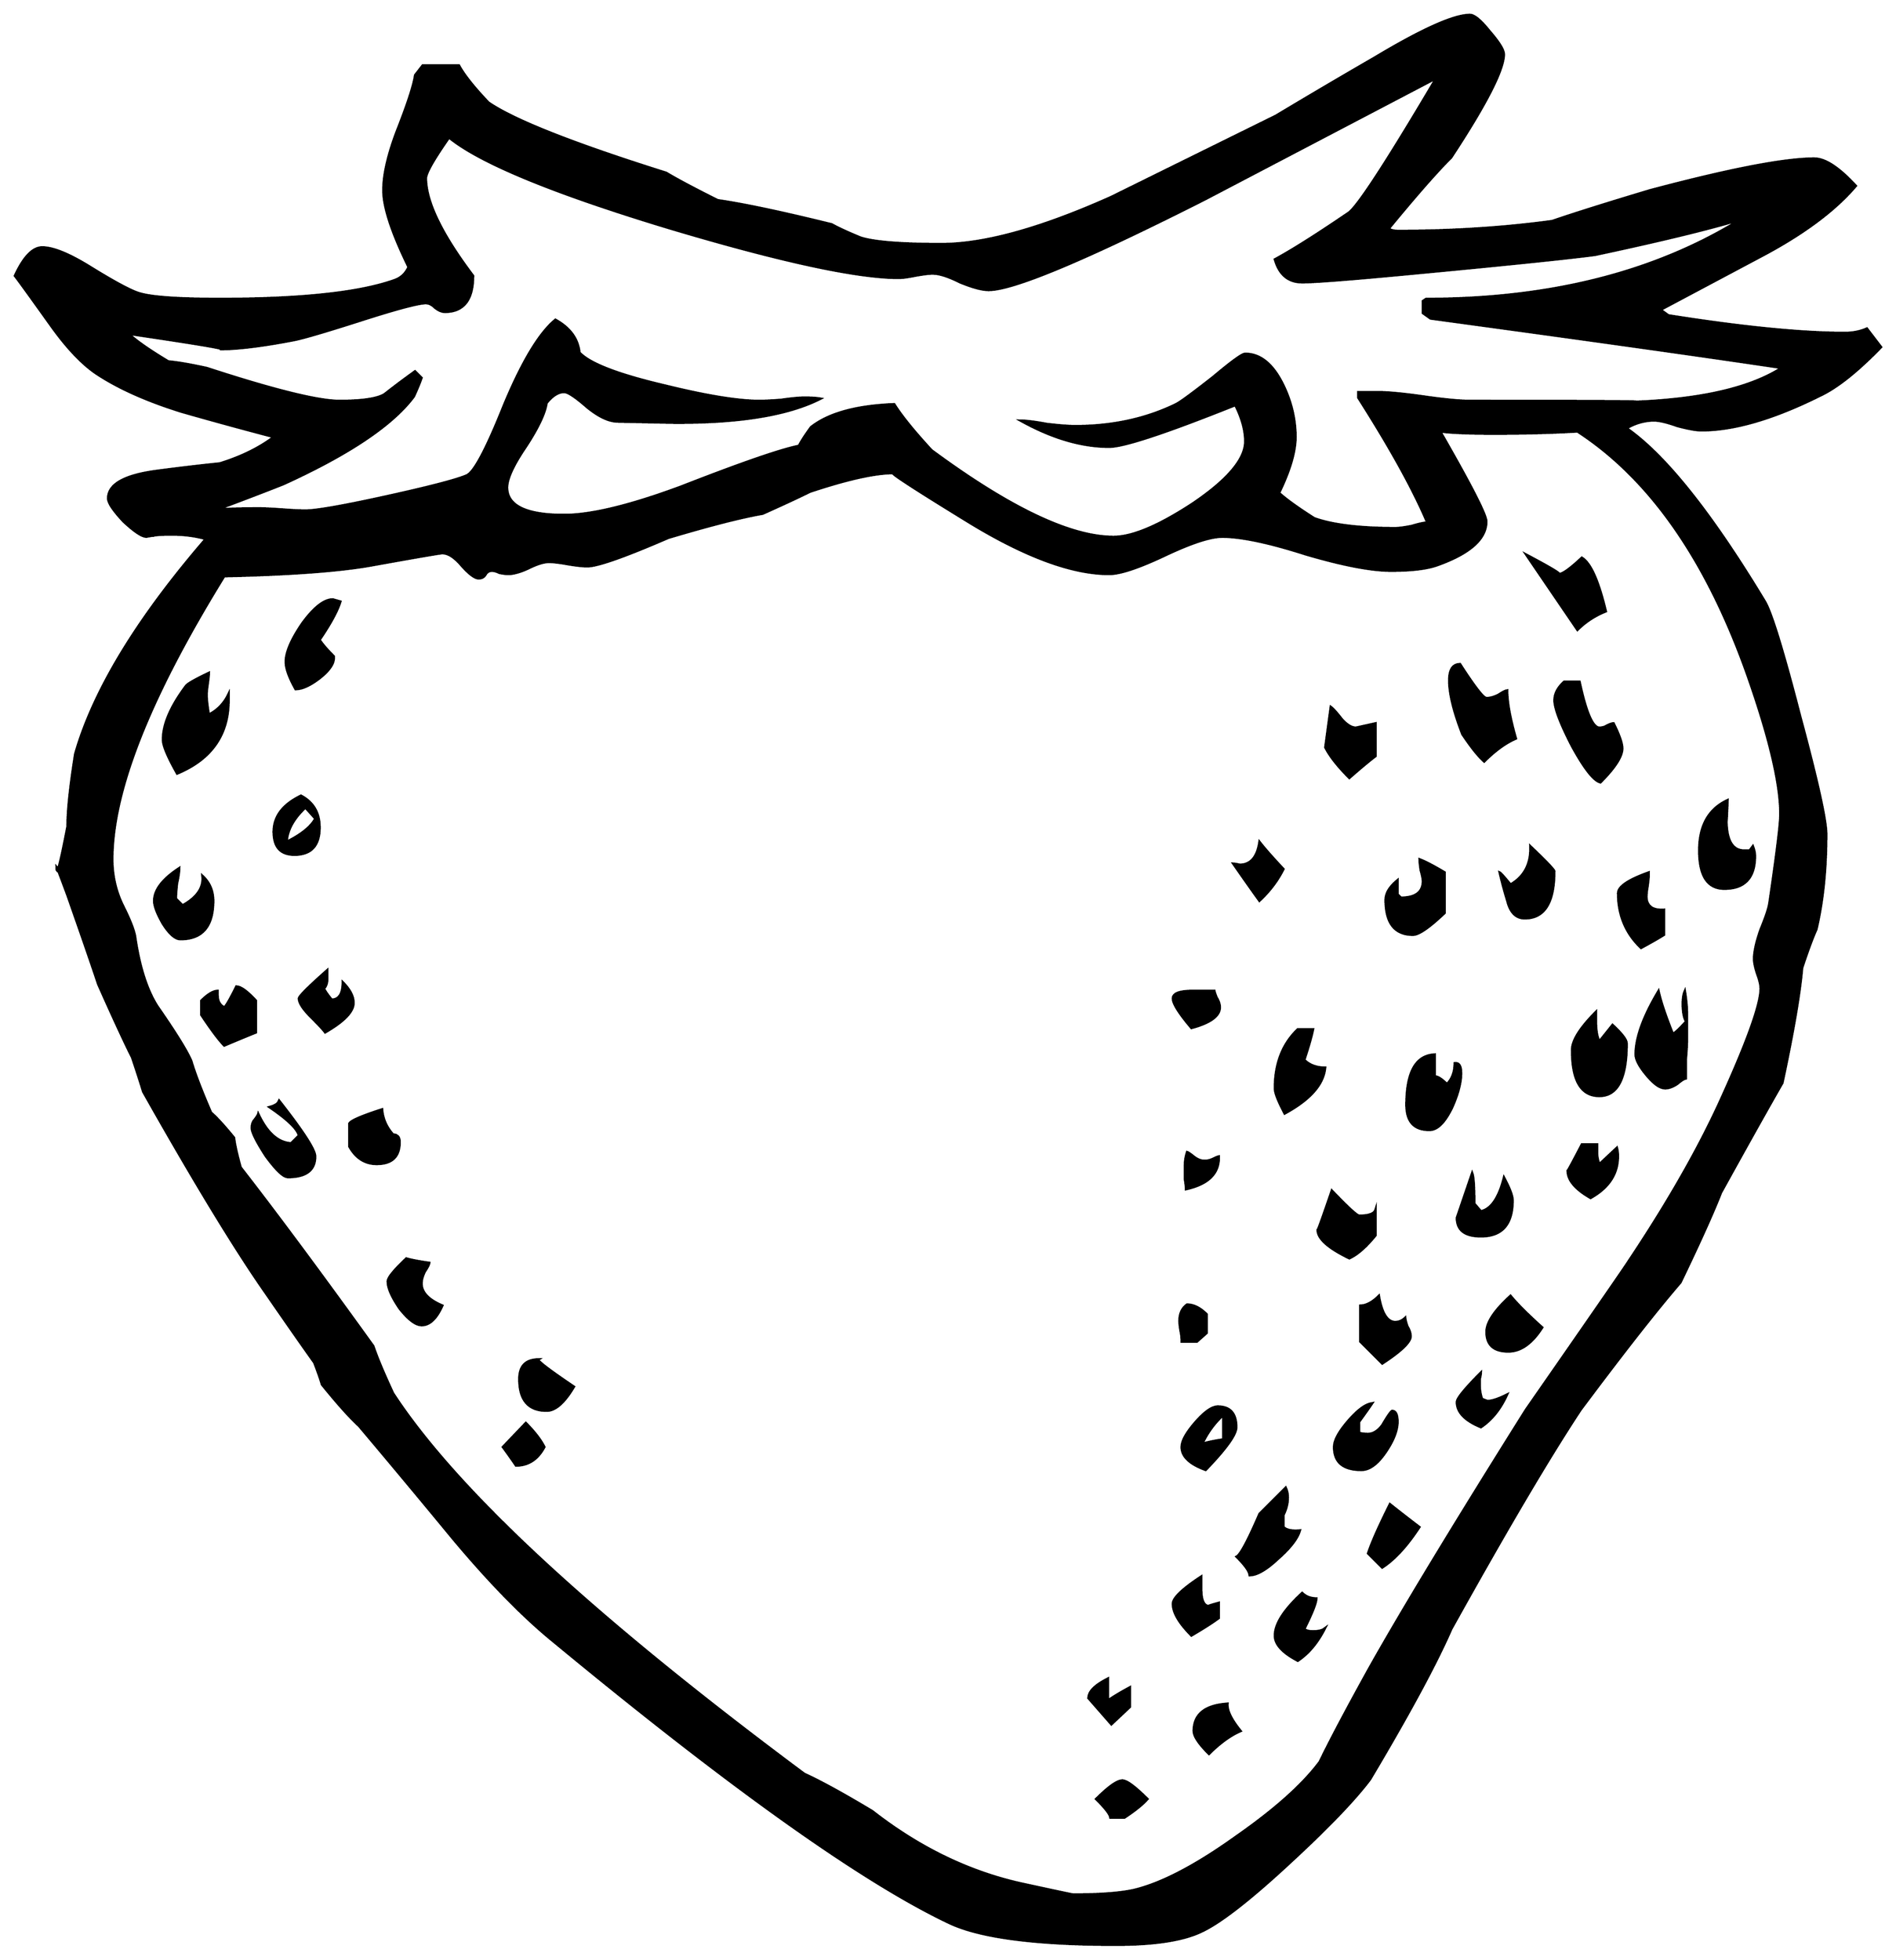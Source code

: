 


\begin{tikzpicture}[y=0.80pt, x=0.80pt, yscale=-1.0, xscale=1.0, inner sep=0pt, outer sep=0pt]
\begin{scope}[shift={(100.0,1725.0)},nonzero rule]
  \path[draw=.,fill=.,line width=1.600pt] (1784.0,-1178.0) ..
    controls (1762.667,-1156.0) and (1744.333,-1141.333) ..
    (1729.0,-1134.0) .. controls (1686.333,-1112.667) and
    (1650.0,-1102.0) .. (1620.0,-1102.0) .. controls
    (1615.333,-1102.0) and (1608.0,-1103.333) .. (1598.0,-1106.0) ..
    controls (1588.667,-1109.333) and (1581.667,-1111.0) ..
    (1577.0,-1111.0) .. controls (1568.333,-1111.0) and
    (1560.0,-1108.667) .. (1552.0,-1104.0) .. controls
    (1587.333,-1079.333) and (1629.333,-1026.667) .. (1678.0,-946.0) ..
    controls (1684.0,-936.0) and (1694.667,-901.333) ..
    (1710.0,-842.0) .. controls (1726.0,-782.667) and
    (1734.0,-746.667) .. (1734.0,-734.0) .. controls
    (1734.0,-701.333) and (1731.0,-672.333) .. (1725.0,-647.0) ..
    controls (1721.667,-639.667) and (1717.333,-628.0) ..
    (1712.0,-612.0) .. controls (1710.0,-588.667) and
    (1704.0,-553.667) .. (1694.0,-507.0) .. controls
    (1681.333,-485.0) and (1662.667,-451.667) .. (1638.0,-407.0) ..
    controls (1630.667,-388.333) and (1618.333,-361.0) ..
    (1601.0,-325.0) .. controls (1579.667,-300.333) and
    (1549.333,-261.667) .. (1510.0,-209.0) .. controls
    (1481.333,-165.667) and (1442.0,-99.0) .. (1392.0,-9.0) ..
    controls (1378.0,23.0) and (1353.333,68.667) .. (1318.0,128.0)
    .. controls (1304.0,146.667) and (1279.667,172.0) ..
    (1245.0,204.0) .. controls (1208.333,238.0) and (1181.333,259.0)
    .. (1164.0,267.0) .. controls (1147.333,275.0) and
    (1121.333,279.0) .. (1086.0,279.0) .. controls (1012.667,279.0)
    and (962.0,272.333) .. (934.0,259.0) .. controls (855.333,221.667)
    and (735.333,136.333) .. (574.0,3.0) .. controls (546.0,-19.667)
    and (515.0,-51.333) .. (481.0,-92.0) .. controls
    (453.0,-126.0) and (424.667,-160.0) .. (396.0,-194.0) ..
    controls (387.333,-202.0) and (376.0,-214.667) .. (362.0,-232.0)
    .. controls (360.667,-236.667) and (358.333,-243.333) ..
    (355.0,-252.0) .. controls (345.0,-266.0) and (330.333,-287.0)
    .. (311.0,-315.0) .. controls (283.0,-355.0) and
    (245.667,-416.333) .. (199.0,-499.0) .. controls (197.0,-505.667)
    and (193.667,-516.0) .. (189.0,-530.0) .. controls
    (181.667,-544.667) and (171.333,-567.0) .. (158.0,-597.0) ..
    controls (152.0,-615.0) and (142.667,-642.0) .. (130.0,-678.0)
    .. controls (123.333,-696.0) and (120.0,-704.667) ..
    (120.0,-704.0) .. controls (120.0,-694.0) and (123.333,-706.333)
    .. (130.0,-741.0) .. controls (130.0,-755.667) and
    (132.333,-777.667) .. (137.0,-807.0) .. controls (153.667,-865.0)
    and (193.333,-930.333) .. (256.0,-1003.0) .. controls
    (246.667,-1005.667) and (236.333,-1007.0) .. (225.0,-1007.0) ..
    controls (217.0,-1007.0) and (211.333,-1006.667) ..
    (208.0,-1006.0) -- (209.0,-1006.0) .. controls
    (207.667,-1006.0) and (205.333,-1005.667) .. (202.0,-1005.0) ..
    controls (198.0,-1005.0) and (191.0,-1009.667) ..
    (181.0,-1019.0) .. controls (171.667,-1029.0) and
    (167.0,-1036.0) .. (167.0,-1040.0) .. controls
    (167.0,-1052.667) and (181.333,-1061.0) .. (210.0,-1065.0) ..
    controls (230.0,-1067.667) and (249.667,-1070.0) ..
    (269.0,-1072.0) .. controls (288.333,-1078.0) and
    (304.667,-1086.0) .. (318.0,-1096.0) .. controls
    (290.0,-1103.333) and (262.0,-1111.0) .. (234.0,-1119.0) ..
    controls (202.0,-1129.0) and (176.0,-1140.667) ..
    (156.0,-1154.0) .. controls (143.333,-1162.667) and
    (130.0,-1176.667) .. (116.0,-1196.0) .. controls
    (96.0,-1224.0) and (84.667,-1239.667) .. (82.0,-1243.0) ..
    controls (90.0,-1260.333) and (98.333,-1269.0) ..
    (107.0,-1269.0) .. controls (117.0,-1269.0) and
    (131.667,-1263.0) .. (151.0,-1251.0) .. controls
    (173.667,-1237.0) and (188.667,-1229.0) .. (196.0,-1227.0) ..
    controls (207.333,-1223.667) and (231.667,-1222.0) ..
    (269.0,-1222.0) .. controls (343.0,-1222.0) and
    (396.0,-1227.667) .. (428.0,-1239.0) .. controls
    (434.0,-1241.0) and (438.333,-1245.0) .. (441.0,-1251.0) ..
    controls (425.667,-1282.333) and (418.0,-1305.667) ..
    (418.0,-1321.0) .. controls (418.0,-1335.0) and
    (422.0,-1352.667) .. (430.0,-1374.0) .. controls
    (440.0,-1399.333) and (445.667,-1416.667) .. (447.0,-1426.0) --
    (454.0,-1435.0) -- (487.0,-1435.0) .. controls
    (491.667,-1426.333) and (500.667,-1415.0) .. (514.0,-1401.0) ..
    controls (537.333,-1385.0) and (591.333,-1363.667) ..
    (676.0,-1337.0) .. controls (686.0,-1331.0) and
    (701.667,-1322.667) .. (723.0,-1312.0) .. controls
    (746.333,-1308.667) and (781.0,-1301.333) .. (827.0,-1290.0) ..
    controls (833.0,-1286.667) and (841.667,-1282.667) ..
    (853.0,-1278.0) .. controls (865.0,-1274.0) and
    (889.667,-1272.0) .. (927.0,-1272.0) .. controls
    (966.333,-1272.0) and (1018.0,-1286.333) .. (1082.0,-1315.0) ..
    controls (1132.0,-1339.667) and (1182.0,-1364.333) ..
    (1232.0,-1389.0) .. controls (1262.0,-1407.0) and
    (1292.0,-1424.667) .. (1322.0,-1442.0) .. controls
    (1365.333,-1468.0) and (1394.333,-1481.0) .. (1409.0,-1481.0) ..
    controls (1413.0,-1481.0) and (1419.0,-1476.0) ..
    (1427.0,-1466.0) .. controls (1435.667,-1456.0) and
    (1440.0,-1449.0) .. (1440.0,-1445.0) .. controls
    (1440.0,-1431.0) and (1424.0,-1399.667) .. (1392.0,-1351.0) ..
    controls (1378.667,-1337.667) and (1359.667,-1316.0) ..
    (1335.0,-1286.0) .. controls (1337.0,-1284.667) and
    (1339.667,-1284.0) .. (1343.0,-1284.0) .. controls
    (1393.0,-1284.0) and (1440.0,-1287.0) .. (1484.0,-1293.0) ..
    controls (1503.333,-1299.667) and (1533.0,-1309.0) ..
    (1573.0,-1321.0) .. controls (1645.667,-1340.333) and
    (1695.667,-1350.0) .. (1723.0,-1350.0) .. controls
    (1733.0,-1350.0) and (1745.667,-1341.667) .. (1761.0,-1325.0) ..
    controls (1742.333,-1303.0) and (1714.333,-1282.0) ..
    (1677.0,-1262.0) .. controls (1645.667,-1245.333) and
    (1614.333,-1228.667) .. (1583.0,-1212.0) -- (1590.0,-1207.0) ..
    controls (1657.333,-1196.333) and (1711.0,-1191.0) ..
    (1751.0,-1191.0) .. controls (1758.333,-1191.0) and
    (1765.0,-1192.333) .. (1771.0,-1195.0) -- (1784.0,-1178.0) --
    cycle(1693.0,-1159.0) .. controls (1621.667,-1169.667) and
    (1515.0,-1184.667) .. (1373.0,-1204.0) -- (1366.0,-1209.0) --
    (1366.0,-1220.0) -- (1369.0,-1222.0) .. controls
    (1481.667,-1222.0) and (1577.0,-1246.0) .. (1655.0,-1294.0) ..
    controls (1626.333,-1285.333) and (1582.333,-1274.667) ..
    (1523.0,-1262.0) .. controls (1497.667,-1258.667) and
    (1442.667,-1253.0) .. (1358.0,-1245.0) .. controls
    (1302.0,-1239.667) and (1268.0,-1237.0) .. (1256.0,-1237.0) ..
    controls (1243.333,-1237.0) and (1235.0,-1244.0) ..
    (1231.0,-1258.0) .. controls (1247.0,-1266.667) and
    (1269.667,-1281.0) .. (1299.0,-1301.0) .. controls
    (1308.333,-1309.0) and (1334.667,-1349.667) .. (1378.0,-1423.0) ..
    controls (1308.0,-1386.333) and (1238.0,-1349.667) ..
    (1168.0,-1313.0) .. controls (1058.667,-1257.667) and
    (992.667,-1230.0) .. (970.0,-1230.0) .. controls
    (964.0,-1230.0) and (955.333,-1232.333) .. (944.0,-1237.0) ..
    controls (933.333,-1242.333) and (925.0,-1245.0) ..
    (919.0,-1245.0) .. controls (915.667,-1245.0) and
    (910.333,-1244.333) .. (903.0,-1243.0) .. controls
    (896.333,-1241.667) and (891.333,-1241.0) .. (888.0,-1241.0) ..
    controls (850.0,-1241.0) and (780.667,-1256.0) ..
    (680.0,-1286.0) .. controls (574.0,-1318.0) and
    (506.667,-1345.667) .. (478.0,-1369.0) .. controls
    (464.0,-1349.0) and (457.0,-1336.667) .. (457.0,-1332.0) ..
    controls (457.0,-1310.667) and (471.333,-1281.0) ..
    (500.0,-1243.0) .. controls (500.0,-1221.0) and
    (491.333,-1210.0) .. (474.0,-1210.0) .. controls
    (471.333,-1210.0) and (468.333,-1211.333) .. (465.0,-1214.0) ..
    controls (462.333,-1216.667) and (459.667,-1218.0) ..
    (457.0,-1218.0) .. controls (450.333,-1218.0) and
    (431.333,-1213.0) .. (400.0,-1203.0) .. controls
    (364.667,-1191.667) and (343.0,-1185.333) .. (335.0,-1184.0) ..
    controls (307.0,-1178.667) and (285.0,-1176.0) ..
    (269.0,-1176.0) .. controls (277.0,-1176.0) and
    (249.333,-1180.667) .. (186.0,-1190.0) .. controls
    (193.333,-1183.333) and (205.333,-1175.0) .. (222.0,-1165.0) ..
    controls (230.0,-1164.333) and (241.667,-1162.333) ..
    (257.0,-1159.0) .. controls (318.333,-1139.0) and
    (358.667,-1129.0) .. (378.0,-1129.0) .. controls
    (398.667,-1129.0) and (412.333,-1131.0) .. (419.0,-1135.0) ..
    controls (428.333,-1142.333) and (437.667,-1149.333) ..
    (447.0,-1156.0) -- (453.0,-1150.0) .. controls
    (451.667,-1146.0) and (449.333,-1140.333) .. (446.0,-1133.0) ..
    controls (426.667,-1107.0) and (387.0,-1080.333) ..
    (327.0,-1053.0) .. controls (313.667,-1047.667) and
    (293.667,-1040.0) .. (267.0,-1030.0) .. controls
    (276.333,-1030.667) and (289.0,-1031.0) .. (305.0,-1031.0) ..
    controls (309.667,-1031.0) and (316.667,-1030.667) ..
    (326.0,-1030.0) .. controls (335.333,-1029.333) and
    (342.333,-1029.0) .. (347.0,-1029.0) .. controls
    (357.0,-1029.0) and (381.667,-1033.333) .. (421.0,-1042.0) ..
    controls (460.333,-1050.667) and (484.667,-1057.0) ..
    (494.0,-1061.0) .. controls (500.667,-1063.667) and
    (512.0,-1085.0) .. (528.0,-1125.0) .. controls
    (544.667,-1165.0) and (560.333,-1191.0) .. (575.0,-1203.0) ..
    controls (588.333,-1195.667) and (595.667,-1185.667) ..
    (597.0,-1173.0) .. controls (606.333,-1163.0) and
    (632.333,-1153.0) .. (675.0,-1143.0) .. controls
    (713.0,-1133.667) and (741.667,-1129.0) .. (761.0,-1129.0) ..
    controls (765.667,-1129.0) and (772.333,-1129.333) ..
    (781.0,-1130.0) .. controls (790.333,-1131.333) and
    (797.333,-1132.0) .. (802.0,-1132.0) .. controls
    (808.667,-1132.0) and (813.667,-1131.667) .. (817.0,-1131.0) ..
    controls (787.0,-1115.667) and (741.333,-1108.333) ..
    (680.0,-1109.0) -- (632.0,-1110.0) .. controls
    (624.0,-1110.0) and (614.667,-1114.333) .. (604.0,-1123.0) ..
    controls (593.333,-1132.333) and (586.333,-1137.0) ..
    (583.0,-1137.0) .. controls (577.667,-1137.0) and
    (572.333,-1133.667) .. (567.0,-1127.0) .. controls
    (565.667,-1117.667) and (559.333,-1104.333) .. (548.0,-1087.0) ..
    controls (536.667,-1070.333) and (531.0,-1058.0) ..
    (531.0,-1050.0) .. controls (531.0,-1033.333) and
    (548.333,-1025.0) .. (583.0,-1025.0) .. controls
    (607.667,-1025.0) and (643.333,-1033.667) .. (690.0,-1051.0) ..
    controls (744.667,-1072.333) and (780.333,-1084.667) ..
    (797.0,-1088.0) .. controls (799.0,-1092.0) and
    (802.667,-1097.667) .. (808.0,-1105.0) .. controls
    (824.0,-1117.667) and (849.333,-1124.667) .. (884.0,-1126.0) ..
    controls (890.667,-1115.333) and (902.0,-1101.333) ..
    (918.0,-1084.0) .. controls (989.333,-1031.333) and
    (1044.667,-1005.0) .. (1084.0,-1005.0) .. controls
    (1101.333,-1005.0) and (1125.667,-1015.333) .. (1157.0,-1036.0) ..
    controls (1188.333,-1057.333) and (1204.0,-1076.0) ..
    (1204.0,-1092.0) .. controls (1204.0,-1102.0) and
    (1201.0,-1113.0) .. (1195.0,-1125.0) .. controls
    (1131.667,-1099.667) and (1093.333,-1087.0) .. (1080.0,-1087.0) ..
    controls (1054.667,-1087.0) and (1027.667,-1095.0) ..
    (999.0,-1111.0) .. controls (1004.333,-1111.0) and
    (1012.333,-1110.0) .. (1023.0,-1108.0) .. controls
    (1034.333,-1106.667) and (1043.0,-1106.0) .. (1049.0,-1106.0) ..
    controls (1083.0,-1106.0) and (1113.667,-1112.667) ..
    (1141.0,-1126.0) .. controls (1145.0,-1128.0) and
    (1156.333,-1136.333) .. (1175.0,-1151.0) .. controls
    (1191.667,-1165.0) and (1201.333,-1172.0) .. (1204.0,-1172.0) ..
    controls (1218.0,-1172.0) and (1229.667,-1162.333) ..
    (1239.0,-1143.0) .. controls (1246.333,-1127.667) and
    (1250.0,-1112.0) .. (1250.0,-1096.0) .. controls
    (1250.0,-1082.667) and (1245.0,-1065.667) .. (1235.0,-1045.0) ..
    controls (1241.667,-1039.0) and (1252.333,-1031.333) ..
    (1267.0,-1022.0) .. controls (1283.667,-1016.0) and
    (1308.333,-1013.0) .. (1341.0,-1013.0) .. controls
    (1344.333,-1013.0) and (1349.333,-1013.667) .. (1356.0,-1015.0) ..
    controls (1362.667,-1017.0) and (1367.333,-1018.0) ..
    (1370.0,-1018.0) .. controls (1357.333,-1048.0) and
    (1336.333,-1086.0) .. (1307.0,-1132.0) -- (1307.0,-1137.0) --
    (1325.0,-1137.0) .. controls (1334.333,-1137.0) and
    (1348.333,-1135.667) .. (1367.0,-1133.0) .. controls
    (1385.667,-1130.333) and (1399.667,-1129.0) .. (1409.0,-1129.0) ..
    controls (1528.333,-1129.0) and (1577.0,-1128.667) ..
    (1555.0,-1128.0) .. controls (1617.667,-1130.0) and
    (1663.667,-1140.333) .. (1693.0,-1159.0) -- cycle(1692.0,-752.0)
    .. controls (1692.0,-779.333) and (1682.333,-820.667) ..
    (1663.0,-876.0) .. controls (1625.667,-982.667) and
    (1573.667,-1057.667) .. (1507.0,-1101.0) .. controls
    (1484.333,-1099.667) and (1459.0,-1099.0) .. (1431.0,-1099.0) ..
    controls (1407.667,-1099.0) and (1391.333,-1099.667) ..
    (1382.0,-1101.0) .. controls (1410.0,-1052.333) and
    (1424.0,-1025.0) .. (1424.0,-1019.0) .. controls
    (1424.0,-1003.0) and (1409.0,-989.667) .. (1379.0,-979.0) ..
    controls (1369.667,-975.667) and (1355.667,-974.0) ..
    (1337.0,-974.0) .. controls (1319.0,-974.0) and
    (1293.0,-979.0) .. (1259.0,-989.0) .. controls
    (1225.667,-999.667) and (1200.333,-1005.0) .. (1183.0,-1005.0) ..
    controls (1172.333,-1005.0) and (1155.0,-999.333) ..
    (1131.0,-988.0) .. controls (1107.0,-976.667) and
    (1090.0,-971.0) .. (1080.0,-971.0) .. controls
    (1046.667,-971.0) and (1004.667,-986.333) .. (954.0,-1017.0) ..
    controls (904.0,-1047.667) and (880.333,-1063.0) ..
    (883.0,-1063.0) .. controls (866.333,-1063.0) and
    (841.0,-1057.333) .. (807.0,-1046.0) .. controls
    (797.667,-1041.333) and (783.333,-1034.667) .. (764.0,-1026.0) ..
    controls (744.667,-1022.667) and (716.0,-1015.333) ..
    (678.0,-1004.0) .. controls (638.0,-986.667) and
    (613.333,-978.0) .. (604.0,-978.0) .. controls (600.0,-978.0)
    and (594.0,-978.667) .. (586.0,-980.0) .. controls
    (578.667,-981.333) and (573.0,-982.0) .. (569.0,-982.0) ..
    controls (564.333,-982.0) and (558.0,-980.0) .. (550.0,-976.0)
    .. controls (542.667,-972.667) and (536.667,-971.0) ..
    (532.0,-971.0) .. controls (530.0,-971.0) and (527.333,-971.333)
    .. (524.0,-972.0) .. controls (521.333,-973.333) and
    (519.0,-974.0) .. (517.0,-974.0) .. controls (514.333,-974.0)
    and (512.333,-972.667) .. (511.0,-970.0) .. controls
    (509.667,-968.0) and (507.667,-967.0) .. (505.0,-967.0) ..
    controls (501.667,-967.0) and (496.667,-970.667) .. (490.0,-978.0)
    .. controls (483.333,-986.0) and (477.333,-990.0) ..
    (472.0,-990.0) .. controls (470.0,-990.0) and (448.667,-986.333)
    .. (408.0,-979.0) .. controls (378.667,-973.667) and
    (333.667,-970.333) .. (273.0,-969.0) .. controls (205.0,-859.0)
    and (171.0,-773.0) .. (171.0,-711.0) .. controls
    (171.0,-695.667) and (174.333,-681.333) .. (181.0,-668.0) ..
    controls (187.667,-654.667) and (191.333,-645.0) .. (192.0,-639.0)
    .. controls (196.0,-612.333) and (202.667,-591.667) ..
    (212.0,-577.0) .. controls (228.667,-553.0) and (239.0,-536.333)
    .. (243.0,-527.0) .. controls (246.333,-515.667) and
    (252.333,-500.0) .. (261.0,-480.0) .. controls (266.333,-475.333)
    and (273.333,-467.667) .. (282.0,-457.0) .. controls
    (282.667,-451.0) and (284.667,-442.0) .. (288.0,-430.0) ..
    controls (320.667,-388.0) and (361.0,-333.667) .. (409.0,-267.0)
    .. controls (412.333,-257.0) and (418.333,-242.667) ..
    (427.0,-224.0) .. controls (484.333,-136.0) and (609.333,-20.333)
    .. (802.0,123.0) .. controls (816.667,129.667) and (837.333,141.0)
    .. (864.0,157.0) .. controls (906.667,190.333) and (952.0,212.333)
    .. (1000.0,223.0) .. controls (1030.667,229.667) and
    (1046.333,233.0) .. (1047.0,233.0) .. controls (1074.333,233.0)
    and (1094.0,231.333) .. (1106.0,228.0) .. controls
    (1130.667,221.333) and (1160.667,205.333) .. (1196.0,180.0) ..
    controls (1231.333,155.333) and (1256.667,132.667) .. (1272.0,112.0)
    .. controls (1281.333,92.667) and (1296.333,64.333) .. (1317.0,27.0)
    .. controls (1347.0,-26.333) and (1394.667,-105.0) ..
    (1460.0,-209.0) .. controls (1519.333,-294.333) and
    (1550.667,-339.667) .. (1554.0,-345.0) .. controls
    (1588.667,-397.0) and (1616.0,-444.667) .. (1636.0,-488.0) ..
    controls (1661.333,-543.333) and (1674.0,-578.333) ..
    (1674.0,-593.0) .. controls (1674.0,-596.333) and
    (1673.0,-600.667) .. (1671.0,-606.0) .. controls
    (1669.0,-612.0) and (1668.0,-616.667) .. (1668.0,-620.0) ..
    controls (1668.0,-626.667) and (1670.0,-635.667) ..
    (1674.0,-647.0) .. controls (1678.667,-658.333) and
    (1681.333,-666.333) .. (1682.0,-671.0) .. controls
    (1688.667,-716.333) and (1692.0,-743.333) .. (1692.0,-752.0) --
    cycle(1533.0,-937.0) .. controls (1523.0,-933.0) and
    (1514.333,-927.333) .. (1507.0,-920.0) -- (1460.0,-989.0) ..
    controls (1482.667,-977.0) and (1492.667,-971.0) ..
    (1490.0,-971.0) .. controls (1493.333,-971.0) and
    (1500.333,-976.0) .. (1511.0,-986.0) .. controls
    (1519.0,-981.333) and (1526.333,-965.0) .. (1533.0,-937.0) --
    cycle(1669.0,-714.0) .. controls (1669.0,-694.0) and
    (1659.667,-684.0) .. (1641.0,-684.0) .. controls
    (1625.667,-684.0) and (1618.0,-695.667) .. (1618.0,-719.0) ..
    controls (1618.0,-741.667) and (1626.667,-757.0) ..
    (1644.0,-765.0) .. controls (1643.333,-749.0) and
    (1643.0,-743.0) .. (1643.0,-747.0) .. controls
    (1643.0,-728.333) and (1648.333,-719.0) .. (1659.0,-719.0) --
    (1664.0,-719.0) -- (1667.0,-723.0) .. controls
    (1668.333,-719.667) and (1669.0,-716.667) .. (1669.0,-714.0) --
    cycle(1548.0,-812.0) .. controls (1548.0,-804.667) and
    (1541.333,-794.333) .. (1528.0,-781.0) .. controls
    (1522.0,-782.333) and (1513.333,-793.333) .. (1502.0,-814.0) ..
    controls (1491.333,-834.667) and (1486.0,-848.667) ..
    (1486.0,-856.0) .. controls (1486.0,-862.0) and
    (1489.0,-867.667) .. (1495.0,-873.0) -- (1509.0,-873.0) ..
    controls (1515.0,-845.0) and (1521.0,-831.0) ..
    (1527.0,-831.0) .. controls (1529.667,-831.0) and
    (1532.0,-831.667) .. (1534.0,-833.0) .. controls
    (1536.667,-834.333) and (1538.667,-835.0) .. (1540.0,-835.0) ..
    controls (1545.333,-824.333) and (1548.0,-816.667) ..
    (1548.0,-812.0) -- cycle(1451.0,-821.0) .. controls
    (1441.667,-817.0) and (1432.0,-810.0) .. (1422.0,-800.0) ..
    controls (1416.667,-804.667) and (1410.0,-813.0) ..
    (1402.0,-825.0) .. controls (1394.0,-845.667) and
    (1390.0,-862.0) .. (1390.0,-874.0) .. controls
    (1390.0,-884.0) and (1393.333,-889.0) .. (1400.0,-889.0) ..
    controls (1413.333,-868.333) and (1421.333,-858.0) ..
    (1424.0,-858.0) .. controls (1427.333,-858.0) and
    (1431.0,-859.0) .. (1435.0,-861.0) .. controls
    (1439.0,-863.667) and (1441.667,-865.0) .. (1443.0,-865.0) ..
    controls (1443.0,-854.333) and (1445.667,-839.667) ..
    (1451.0,-821.0) -- cycle(1586.0,-642.0) .. controls
    (1580.667,-638.667) and (1573.667,-634.667) .. (1565.0,-630.0) ..
    controls (1551.0,-643.333) and (1544.0,-660.0) ..
    (1544.0,-680.0) .. controls (1544.0,-686.0) and
    (1553.333,-692.333) .. (1572.0,-699.0) -- (1572.0,-696.0) ..
    controls (1572.0,-694.0) and (1571.667,-690.667) ..
    (1571.0,-686.0) .. controls (1570.333,-682.0) and
    (1570.0,-679.0) .. (1570.0,-677.0) .. controls
    (1570.0,-668.333) and (1575.333,-664.333) .. (1586.0,-665.0) --
    (1586.0,-642.0) -- cycle(1486.0,-700.0) .. controls
    (1486.0,-671.333) and (1477.0,-657.0) .. (1459.0,-657.0) ..
    controls (1451.0,-657.0) and (1445.667,-662.333) ..
    (1443.0,-673.0) .. controls (1440.333,-681.667) and
    (1438.0,-690.333) .. (1436.0,-699.0) .. controls
    (1436.667,-699.0) and (1440.0,-695.333) .. (1446.0,-688.0) ..
    controls (1458.667,-695.333) and (1464.667,-707.0) ..
    (1464.0,-723.0) .. controls (1478.667,-709.0) and
    (1486.0,-701.333) .. (1486.0,-700.0) -- cycle(1607.0,-547.0)
    .. controls (1607.0,-543.0) and (1606.667,-537.0) ..
    (1606.0,-529.0) .. controls (1606.0,-521.0) and
    (1606.0,-515.0) .. (1606.0,-511.0) .. controls
    (1604.667,-511.0) and (1602.0,-509.333) .. (1598.0,-506.0) ..
    controls (1594.0,-503.333) and (1590.333,-502.0) ..
    (1587.0,-502.0) .. controls (1582.333,-502.0) and
    (1576.667,-506.0) .. (1570.0,-514.0) .. controls
    (1563.333,-522.0) and (1560.0,-528.333) .. (1560.0,-533.0) ..
    controls (1560.0,-548.333) and (1567.0,-567.667) ..
    (1581.0,-591.0) .. controls (1583.0,-581.667) and
    (1587.333,-568.667) .. (1594.0,-552.0) .. controls
    (1595.333,-552.0) and (1599.333,-555.667) .. (1606.0,-563.0) ..
    controls (1604.0,-566.333) and (1603.0,-571.667) ..
    (1603.0,-579.0) .. controls (1603.0,-584.333) and
    (1603.667,-588.333) .. (1605.0,-591.0) .. controls
    (1606.333,-583.0) and (1607.0,-575.667) .. (1607.0,-569.0) --
    (1607.0,-547.0) -- cycle(1323.0,-805.0) .. controls
    (1317.667,-801.0) and (1309.667,-794.333) .. (1299.0,-785.0) ..
    controls (1288.333,-795.667) and (1281.0,-805.0) ..
    (1277.0,-813.0) -- (1282.0,-850.0) .. controls
    (1284.0,-848.667) and (1287.333,-845.0) .. (1292.0,-839.0) ..
    controls (1296.667,-833.667) and (1301.0,-831.0) ..
    (1305.0,-831.0) .. controls (1305.0,-831.0) and
    (1311.0,-832.333) .. (1323.0,-835.0) -- (1323.0,-805.0) --
    cycle(1552.0,-543.0) .. controls (1552.0,-511.0) and
    (1543.667,-495.0) .. (1527.0,-495.0) .. controls
    (1510.333,-495.0) and (1502.0,-509.0) .. (1502.0,-537.0) ..
    controls (1502.0,-545.667) and (1509.333,-557.333) ..
    (1524.0,-572.0) -- (1524.0,-563.0) .. controls
    (1524.0,-555.0) and (1525.0,-549.0) .. (1527.0,-545.0) ..
    controls (1529.667,-548.333) and (1533.667,-553.333) ..
    (1539.0,-560.0) .. controls (1547.667,-552.0) and
    (1552.0,-546.333) .. (1552.0,-543.0) -- cycle(1386.0,-662.0)
    .. controls (1372.0,-648.667) and (1362.333,-642.0) ..
    (1357.0,-642.0) .. controls (1340.333,-642.0) and
    (1332.0,-652.667) .. (1332.0,-674.0) .. controls
    (1332.0,-680.0) and (1335.667,-686.0) .. (1343.0,-692.0) --
    (1343.0,-679.0) -- (1346.0,-676.0) .. controls
    (1359.333,-676.0) and (1366.0,-681.0) .. (1366.0,-691.0) ..
    controls (1366.0,-693.0) and (1365.333,-696.333) ..
    (1364.0,-701.0) .. controls (1363.333,-705.667) and
    (1363.0,-709.0) .. (1363.0,-711.0) .. controls
    (1368.333,-709.0) and (1376.0,-705.0) .. (1386.0,-699.0) --
    (1386.0,-662.0) -- cycle(1544.0,-440.0) .. controls
    (1544.0,-424.0) and (1535.667,-411.333) .. (1519.0,-402.0) ..
    controls (1505.0,-410.0) and (1498.0,-418.333) ..
    (1498.0,-427.0) .. controls (1498.0,-426.333) and
    (1502.333,-434.333) .. (1511.0,-451.0) -- (1525.0,-451.0) --
    (1525.0,-444.0) .. controls (1525.0,-440.0) and
    (1525.667,-436.333) .. (1527.0,-433.0) -- (1543.0,-448.0) ..
    controls (1543.667,-446.0) and (1544.0,-443.333) ..
    (1544.0,-440.0) -- cycle(1239.0,-702.0) .. controls
    (1233.667,-691.333) and (1226.333,-681.667) .. (1217.0,-673.0) ..
    controls (1211.667,-680.333) and (1203.667,-691.667) ..
    (1193.0,-707.0) .. controls (1194.333,-707.0) and
    (1196.333,-706.667) .. (1199.0,-706.0) .. controls
    (1209.0,-706.0) and (1215.0,-713.0) .. (1217.0,-727.0) ..
    controls (1221.667,-721.0) and (1229.0,-712.667) ..
    (1239.0,-702.0) -- cycle(1401.0,-516.0) .. controls
    (1401.0,-507.333) and (1398.333,-497.0) .. (1393.0,-485.0) ..
    controls (1386.333,-471.0) and (1379.333,-464.0) ..
    (1372.0,-464.0) .. controls (1358.0,-464.0) and
    (1351.0,-471.667) .. (1351.0,-487.0) .. controls
    (1351.0,-517.0) and (1359.667,-532.333) .. (1377.0,-533.0) --
    (1377.0,-513.0) .. controls (1379.667,-513.0) and
    (1383.333,-510.667) .. (1388.0,-506.0) .. controls
    (1392.667,-510.667) and (1395.0,-517.0) .. (1395.0,-525.0) ..
    controls (1399.0,-525.667) and (1401.0,-522.667) ..
    (1401.0,-516.0) -- cycle(1448.0,-400.0) .. controls
    (1448.0,-378.0) and (1438.333,-367.0) .. (1419.0,-367.0) ..
    controls (1404.333,-367.0) and (1397.0,-372.667) ..
    (1397.0,-384.0) .. controls (1397.0,-384.0) and
    (1401.667,-397.667) .. (1411.0,-425.0) .. controls
    (1412.333,-422.333) and (1413.0,-413.0) .. (1413.0,-397.0) --
    (1419.0,-390.0) .. controls (1428.333,-392.0) and
    (1435.333,-402.333) .. (1440.0,-421.0) .. controls
    (1445.333,-411.0) and (1448.0,-404.0) .. (1448.0,-400.0) --
    cycle(1277.0,-521.0) .. controls (1275.667,-505.667) and
    (1263.333,-491.667) .. (1240.0,-479.0) .. controls
    (1234.0,-490.333) and (1231.0,-498.0) .. (1231.0,-502.0) ..
    controls (1231.0,-524.667) and (1238.0,-542.667) ..
    (1252.0,-556.0) -- (1266.0,-556.0) .. controls
    (1264.667,-549.333) and (1262.0,-540.0) .. (1258.0,-528.0) ..
    controls (1262.667,-523.333) and (1269.0,-521.0) ..
    (1277.0,-521.0) -- cycle(1475.0,-284.0) .. controls
    (1465.667,-269.333) and (1455.333,-262.0) .. (1444.0,-262.0) ..
    controls (1430.667,-262.0) and (1424.0,-268.0) ..
    (1424.0,-280.0) .. controls (1424.0,-288.667) and
    (1431.333,-299.667) .. (1446.0,-313.0) .. controls
    (1452.0,-305.667) and (1461.667,-296.0) .. (1475.0,-284.0) --
    cycle(1181.0,-576.0) .. controls (1181.0,-568.0) and
    (1172.333,-561.667) .. (1155.0,-557.0) .. controls
    (1143.667,-570.333) and (1138.0,-579.333) .. (1138.0,-584.0) ..
    controls (1138.0,-588.667) and (1144.0,-591.0) ..
    (1156.0,-591.0) -- (1176.0,-591.0) .. controls
    (1176.0,-590.333) and (1176.667,-588.333) .. (1178.0,-585.0) ..
    controls (1180.0,-581.667) and (1181.0,-578.667) ..
    (1181.0,-576.0) -- cycle(1323.0,-368.0) .. controls
    (1314.333,-357.333) and (1306.333,-350.333) .. (1299.0,-347.0) ..
    controls (1279.667,-356.333) and (1270.0,-365.0) ..
    (1270.0,-373.0) .. controls (1270.0,-371.667) and
    (1274.333,-383.667) .. (1283.0,-409.0) .. controls
    (1297.667,-393.667) and (1306.0,-386.0) .. (1308.0,-386.0) ..
    controls (1317.333,-386.0) and (1322.333,-388.0) ..
    (1323.0,-392.0) -- (1323.0,-368.0) -- cycle(1443.0,-223.0)
    .. controls (1437.0,-209.667) and (1429.0,-199.667) ..
    (1419.0,-193.0) .. controls (1404.333,-199.0) and
    (1397.0,-206.667) .. (1397.0,-216.0) .. controls
    (1397.0,-219.333) and (1404.333,-228.333) .. (1419.0,-243.0) ..
    controls (1419.0,-241.667) and (1418.667,-239.667) ..
    (1418.0,-237.0) .. controls (1418.0,-234.333) and
    (1418.0,-232.333) .. (1418.0,-231.0) .. controls
    (1418.0,-227.0) and (1418.667,-223.0) .. (1420.0,-219.0) ..
    controls (1421.333,-218.333) and (1423.0,-217.667) ..
    (1425.0,-217.0) .. controls (1429.0,-217.0) and
    (1435.0,-219.0) .. (1443.0,-223.0) -- cycle(1355.0,-276.0)
    .. controls (1355.0,-270.667) and (1346.333,-262.333) ..
    (1329.0,-251.0) -- (1309.0,-271.0) -- (1309.0,-304.0) ..
    controls (1314.333,-304.0) and (1320.0,-307.0) ..
    (1326.0,-313.0) .. controls (1328.667,-297.0) and
    (1333.667,-289.0) .. (1341.0,-289.0) .. controls
    (1344.333,-289.0) and (1347.333,-290.333) .. (1350.0,-293.0) ..
    controls (1350.0,-291.667) and (1350.667,-289.0) ..
    (1352.0,-285.0) .. controls (1354.0,-281.667) and
    (1355.0,-278.667) .. (1355.0,-276.0) -- cycle(1180.0,-440.0)
    .. controls (1180.667,-424.667) and (1170.667,-414.667) ..
    (1150.0,-410.0) .. controls (1150.0,-412.0) and
    (1149.667,-415.0) .. (1149.0,-419.0) .. controls
    (1149.0,-423.0) and (1149.0,-426.0) .. (1149.0,-428.0) --
    (1149.0,-432.0) .. controls (1149.0,-436.0) and
    (1149.667,-440.0) .. (1151.0,-444.0) .. controls
    (1151.667,-444.0) and (1153.667,-442.667) .. (1157.0,-440.0) ..
    controls (1160.333,-437.333) and (1163.667,-436.0) ..
    (1167.0,-436.0) .. controls (1169.667,-436.0) and
    (1172.333,-436.667) .. (1175.0,-438.0) .. controls
    (1177.667,-439.333) and (1179.333,-440.0) .. (1180.0,-440.0) --
    cycle(1343.0,-198.0) .. controls (1343.0,-190.0) and
    (1339.333,-180.667) .. (1332.0,-170.0) .. controls
    (1324.667,-159.333) and (1317.333,-154.0) .. (1310.0,-154.0) ..
    controls (1293.333,-154.0) and (1285.0,-161.0) ..
    (1285.0,-175.0) .. controls (1285.0,-181.0) and
    (1289.333,-189.0) .. (1298.0,-199.0) .. controls
    (1306.667,-209.0) and (1314.0,-214.333) .. (1320.0,-215.0) ..
    controls (1317.333,-211.0) and (1313.333,-205.333) ..
    (1308.0,-198.0) -- (1308.0,-188.0) .. controls
    (1310.0,-187.333) and (1312.667,-187.0) .. (1316.0,-187.0) ..
    controls (1320.667,-187.0) and (1325.0,-189.667) ..
    (1329.0,-195.0) .. controls (1333.667,-203.0) and
    (1336.667,-207.333) .. (1338.0,-208.0) .. controls
    (1341.333,-208.0) and (1343.0,-204.667) .. (1343.0,-198.0) --
    cycle(1169.0,-279.0) -- (1160.0,-271.0) -- (1146.0,-271.0)
    -- (1146.0,-273.0) .. controls (1146.0,-275.0) and
    (1145.667,-277.667) .. (1145.0,-281.0) .. controls
    (1144.333,-285.0) and (1144.0,-288.0) .. (1144.0,-290.0) ..
    controls (1144.0,-296.667) and (1146.333,-301.667) ..
    (1151.0,-305.0) .. controls (1157.0,-305.0) and
    (1163.0,-302.0) .. (1169.0,-296.0) -- (1169.0,-279.0) --
    cycle(1363.0,-102.0) .. controls (1351.667,-84.667) and
    (1340.333,-72.333) .. (1329.0,-65.0) -- (1316.0,-78.0) ..
    controls (1319.333,-88.0) and (1326.0,-103.0) ..
    (1336.0,-123.0) .. controls (1342.667,-117.667) and
    (1351.667,-110.667) .. (1363.0,-102.0) -- cycle(1196.0,-193.0)
    .. controls (1196.0,-186.333) and (1186.667,-173.333) ..
    (1168.0,-154.0) .. controls (1153.333,-159.333) and
    (1146.0,-166.333) .. (1146.0,-175.0) .. controls
    (1146.0,-180.333) and (1150.0,-187.667) .. (1158.0,-197.0) ..
    controls (1166.667,-207.0) and (1173.667,-212.0) ..
    (1179.0,-212.0) .. controls (1190.333,-212.0) and
    (1196.0,-205.667) .. (1196.0,-193.0) -- cycle(1254.0,-99.0) ..
    controls (1252.0,-91.667) and (1245.333,-83.0) .. (1234.0,-73.0)
    .. controls (1223.333,-63.0) and (1214.667,-58.0) ..
    (1208.0,-58.0) .. controls (1208.0,-61.333) and (1204.0,-67.0)
    .. (1196.0,-75.0) .. controls (1199.333,-76.333) and
    (1206.333,-89.333) .. (1217.0,-114.0) .. controls
    (1217.0,-114.0) and (1225.0,-122.0) .. (1241.0,-138.0) ..
    controls (1242.333,-135.333) and (1243.0,-132.333) ..
    (1243.0,-129.0) .. controls (1243.0,-123.667) and
    (1241.667,-118.333) .. (1239.0,-113.0) -- (1239.0,-102.0) ..
    controls (1241.667,-99.333) and (1246.667,-98.333) .. (1254.0,-99.0)
    -- cycle(1277.0,-10.0) .. controls (1270.333,3.333) and
    (1262.0,13.333) .. (1252.0,20.0) .. controls (1238.0,12.667) and
    (1231.0,5.0) .. (1231.0,-3.0) .. controls (1231.0,-13.667) and
    (1239.333,-26.667) .. (1256.0,-42.0) .. controls (1259.333,-38.667)
    and (1263.667,-37.0) .. (1269.0,-37.0) .. controls
    (1269.0,-33.0) and (1265.333,-23.667) .. (1258.0,-9.0) ..
    controls (1259.333,-7.667) and (1262.0,-7.0) .. (1266.0,-7.0) ..
    controls (1271.333,-7.0) and (1275.0,-8.0) .. (1277.0,-10.0)
    -- cycle(379.0,-946.0) .. controls (376.333,-937.333) and
    (370.0,-925.667) .. (360.0,-911.0) .. controls (362.667,-907.0)
    and (367.0,-902.0) .. (373.0,-896.0) .. controls
    (373.667,-890.0) and (369.333,-883.333) .. (360.0,-876.0) ..
    controls (351.333,-869.333) and (344.0,-866.0) .. (338.0,-866.0)
    .. controls (332.0,-876.667) and (329.0,-885.0) ..
    (329.0,-891.0) .. controls (329.0,-899.667) and (334.0,-911.333)
    .. (344.0,-926.0) .. controls (354.667,-940.667) and
    (364.0,-948.0) .. (372.0,-948.0) .. controls (372.0,-948.0)
    and (374.333,-947.333) .. (379.0,-946.0) -- cycle(1180.0,-19.0)
    .. controls (1174.667,-15.0) and (1166.333,-9.667) ..
    (1155.0,-3.0) .. controls (1143.667,-14.333) and (1138.0,-24.0)
    .. (1138.0,-32.0) .. controls (1138.0,-37.333) and
    (1146.667,-45.667) .. (1164.0,-57.0) -- (1164.0,-46.0) ..
    controls (1164.0,-35.333) and (1166.333,-30.0) .. (1171.0,-30.0)
    .. controls (1169.667,-30.0) and (1172.667,-31.0) ..
    (1180.0,-33.0) -- (1180.0,-19.0) -- cycle(1200.0,84.0) ..
    controls (1190.667,88.0) and (1181.0,95.0) .. (1171.0,105.0)
    .. controls (1161.667,95.667) and (1157.0,88.667) .. (1157.0,84.0)
    .. controls (1157.0,68.667) and (1167.333,60.333) .. (1188.0,59.0)
    .. controls (1187.333,65.0) and (1191.333,73.333) .. (1200.0,84.0)
    -- cycle(277.0,-858.0) .. controls (277.667,-825.333) and
    (262.0,-802.333) .. (230.0,-789.0) .. controls (221.333,-804.333)
    and (217.0,-814.667) .. (217.0,-820.0) .. controls
    (217.0,-834.0) and (224.0,-850.333) .. (238.0,-869.0) ..
    controls (239.333,-871.0) and (246.333,-875.0) .. (259.0,-881.0)
    .. controls (259.0,-879.0) and (258.667,-875.667) ..
    (258.0,-871.0) .. controls (257.333,-866.333) and (257.0,-863.0)
    .. (257.0,-861.0) .. controls (257.0,-857.0) and
    (257.667,-851.0) .. (259.0,-843.0) .. controls (267.0,-847.0)
    and (273.0,-853.333) .. (277.0,-862.0) -- (277.0,-858.0) --
    cycle(360.0,-740.0) .. controls (360.0,-723.333) and
    (352.333,-715.0) .. (337.0,-715.0) .. controls (324.333,-715.0)
    and (318.0,-722.0) .. (318.0,-736.0) .. controls
    (318.0,-750.0) and (326.333,-761.0) .. (343.0,-769.0) ..
    controls (354.333,-763.0) and (360.0,-753.333) .. (360.0,-740.0)
    -- cycle(1099.0,62.0) -- (1082.0,78.0) .. controls
    (1077.333,72.667) and (1070.333,64.667) .. (1061.0,54.0) .. controls
    (1061.0,48.0) and (1067.0,42.0) .. (1079.0,36.0) --
    (1079.0,56.0) .. controls (1083.667,52.667) and (1090.333,48.667) ..
    (1099.0,44.0) -- (1099.0,62.0) -- cycle(391.0,-580.0) ..
    controls (391.0,-572.0) and (382.333,-563.0) .. (365.0,-553.0)
    .. controls (363.667,-555.0) and (359.333,-559.667) ..
    (352.0,-567.0) .. controls (344.667,-574.333) and (341.0,-580.0)
    .. (341.0,-584.0) .. controls (341.0,-586.0) and
    (349.667,-594.667) .. (367.0,-610.0) -- (367.0,-602.0) ..
    controls (367.0,-598.0) and (366.0,-595.0) .. (364.0,-593.0)
    .. controls (365.333,-590.333) and (367.667,-587.0) ..
    (371.0,-583.0) .. controls (377.667,-583.0) and (381.0,-588.333)
    .. (381.0,-599.0) .. controls (387.667,-592.333) and
    (391.0,-586.0) .. (391.0,-580.0) -- cycle(1115.0,146.0) ..
    controls (1111.0,150.667) and (1104.0,156.333) .. (1094.0,163.0)
    -- (1081.0,163.0) .. controls (1081.0,160.333) and
    (1076.667,154.667) .. (1068.0,146.0) .. controls (1079.333,134.667)
    and (1087.333,129.0) .. (1092.0,129.0) .. controls
    (1096.0,129.0) and (1103.667,134.667) .. (1115.0,146.0) --
    cycle(263.0,-673.0) .. controls (263.0,-649.667) and
    (253.0,-638.0) .. (233.0,-638.0) .. controls (228.333,-638.0)
    and (223.0,-642.667) .. (217.0,-652.0) .. controls
    (211.667,-661.333) and (209.0,-668.333) .. (209.0,-673.0) ..
    controls (209.0,-683.0) and (216.667,-693.0) .. (232.0,-703.0)
    .. controls (232.0,-699.667) and (231.333,-695.0) ..
    (230.0,-689.0) .. controls (229.333,-683.0) and (229.0,-678.333)
    .. (229.0,-675.0) -- (235.0,-669.0) .. controls
    (248.333,-676.333) and (254.333,-685.333) .. (253.0,-696.0) ..
    controls (259.667,-690.0) and (263.0,-682.333) .. (263.0,-673.0)
    -- cycle(433.0,-453.0) .. controls (433.0,-439.667) and
    (426.0,-433.0) .. (412.0,-433.0) .. controls (401.333,-433.0)
    and (393.0,-438.333) .. (387.0,-449.0) -- (387.0,-470.0) ..
    controls (388.333,-472.667) and (398.333,-477.0) .. (417.0,-483.0)
    .. controls (417.667,-474.333) and (421.0,-466.667) ..
    (427.0,-460.0) .. controls (431.0,-460.0) and (433.0,-457.667)
    .. (433.0,-453.0) -- cycle(302.0,-553.0) .. controls
    (295.333,-550.333) and (285.667,-546.333) .. (273.0,-541.0) ..
    controls (268.333,-545.667) and (261.333,-555.0) .. (252.0,-569.0)
    -- (252.0,-582.0) .. controls (258.0,-588.0) and
    (263.0,-591.0) .. (267.0,-591.0) -- (267.0,-587.0) ..
    controls (267.0,-581.667) and (269.0,-578.0) .. (273.0,-576.0)
    .. controls (274.333,-576.667) and (278.0,-583.0) ..
    (284.0,-595.0) .. controls (288.0,-595.0) and (294.0,-590.667)
    .. (302.0,-582.0) -- (302.0,-553.0) -- cycle(592.0,-230.0)
    .. controls (583.333,-215.333) and (575.0,-208.0) ..
    (567.0,-208.0) .. controls (550.333,-208.0) and (542.0,-217.667)
    .. (542.0,-237.0) .. controls (542.0,-249.0) and
    (548.0,-255.0) .. (560.0,-255.0) .. controls (556.667,-255.0)
    and (567.333,-246.667) .. (592.0,-230.0) -- cycle(356.0,-440.0)
    .. controls (356.0,-427.333) and (347.667,-421.0) ..
    (331.0,-421.0) .. controls (327.0,-421.0) and (320.333,-427.333)
    .. (311.0,-440.0) .. controls (302.333,-453.333) and
    (298.0,-462.0) .. (298.0,-466.0) .. controls (298.0,-469.333)
    and (299.0,-472.0) .. (301.0,-474.0) .. controls
    (303.0,-476.667) and (304.0,-478.333) .. (304.0,-479.0) ..
    controls (312.0,-461.667) and (322.0,-452.667) .. (334.0,-452.0)
    -- (341.0,-459.0) .. controls (339.667,-465.0) and
    (330.667,-473.667) .. (314.0,-485.0) .. controls (319.333,-486.333)
    and (322.333,-488.333) .. (323.0,-491.0) .. controls
    (345.0,-463.0) and (356.0,-446.0) .. (356.0,-440.0) --
    cycle(472.0,-304.0) .. controls (466.667,-292.0) and
    (460.333,-286.0) .. (453.0,-286.0) .. controls (447.667,-286.0)
    and (441.0,-291.0) .. (433.0,-301.0) .. controls
    (425.667,-311.667) and (422.0,-320.0) .. (422.0,-326.0) ..
    controls (422.0,-329.333) and (427.667,-336.333) .. (439.0,-347.0)
    .. controls (443.667,-345.667) and (450.667,-344.333) ..
    (460.0,-343.0) .. controls (460.0,-341.667) and (458.667,-339.0)
    .. (456.0,-335.0) .. controls (454.0,-331.0) and
    (453.0,-327.333) .. (453.0,-324.0) .. controls (453.0,-316.0)
    and (459.333,-309.333) .. (472.0,-304.0) -- cycle(565.0,-175.0)
    .. controls (559.0,-163.667) and (550.333,-158.0) ..
    (539.0,-158.0) .. controls (536.333,-162.0) and (532.333,-167.667)
    .. (527.0,-175.0) -- (548.0,-197.0) .. controls
    (556.0,-189.0) and (561.667,-181.667) .. (565.0,-175.0) --
    cycle(1184.0,-182.0) -- (1184.0,-204.0) .. controls
    (1176.0,-196.667) and (1169.667,-188.0) .. (1165.0,-178.0) ..
    controls (1169.0,-179.333) and (1175.333,-180.667) ..
    (1184.0,-182.0) -- cycle(356.0,-748.0) -- (347.0,-758.0) ..
    controls (336.333,-748.0) and (330.667,-737.667) .. (330.0,-727.0)
    .. controls (343.333,-733.667) and (352.0,-740.667) ..
    (356.0,-748.0) -- cycle;
\end{scope}

\end{tikzpicture}

